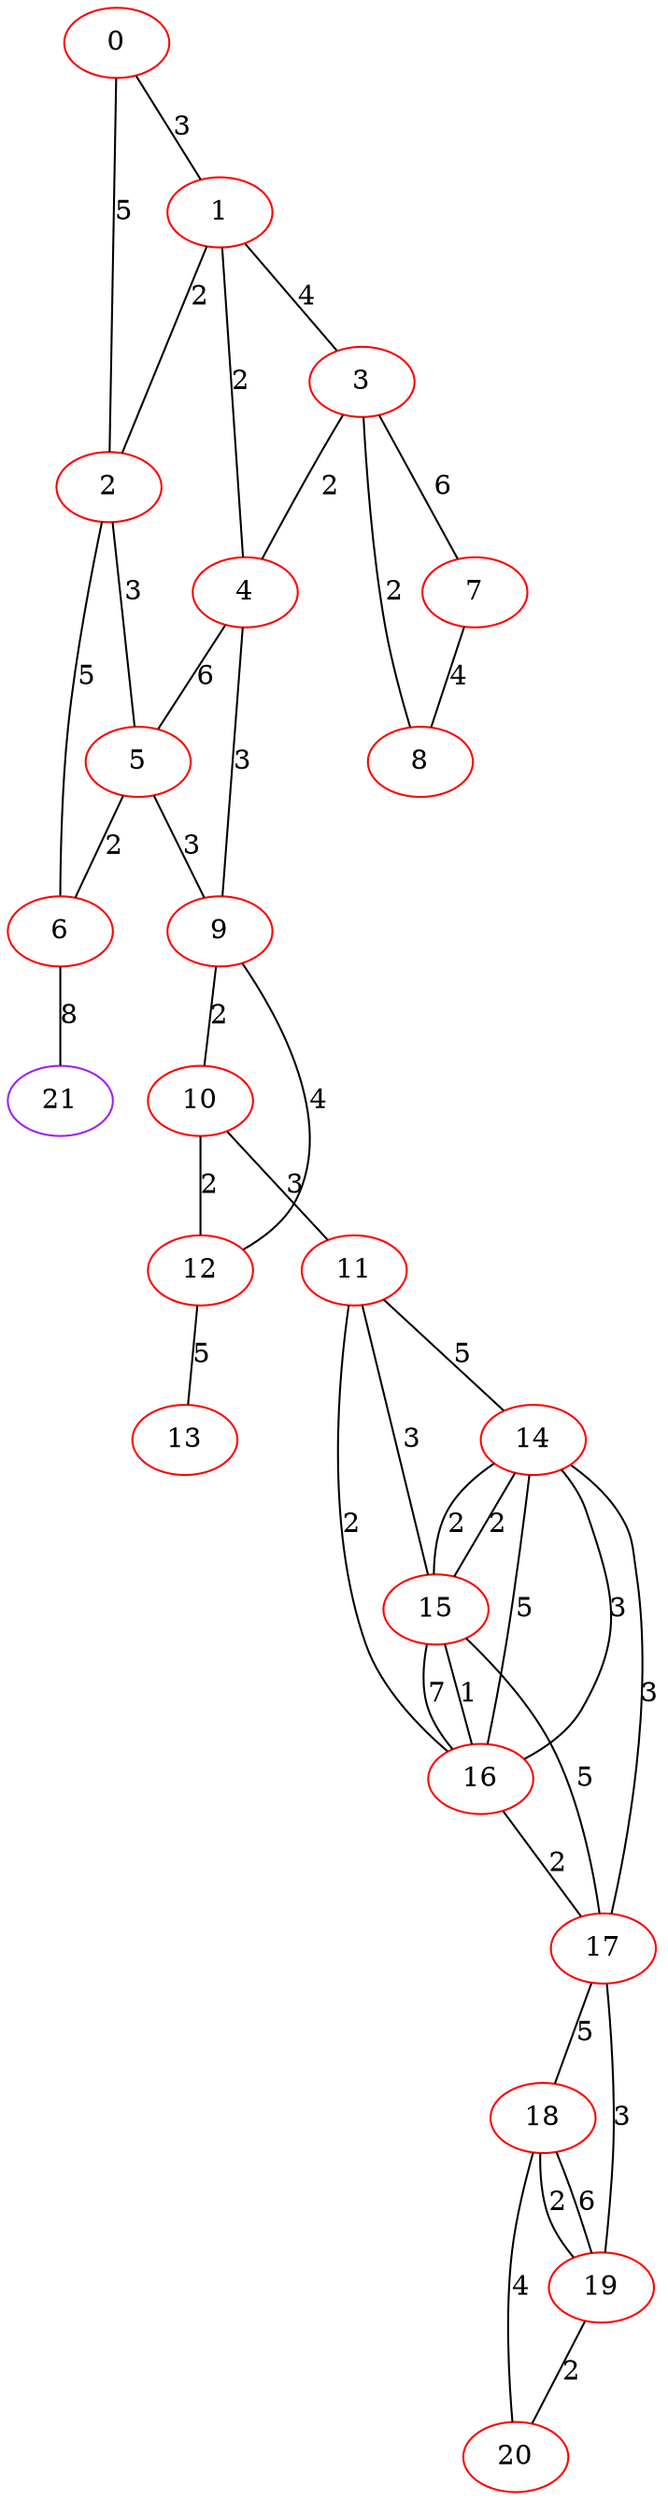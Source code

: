 graph "" {
0 [color=red, weight=1];
1 [color=red, weight=1];
2 [color=red, weight=1];
3 [color=red, weight=1];
4 [color=red, weight=1];
5 [color=red, weight=1];
6 [color=red, weight=1];
7 [color=red, weight=1];
8 [color=red, weight=1];
9 [color=red, weight=1];
10 [color=red, weight=1];
11 [color=red, weight=1];
12 [color=red, weight=1];
13 [color=red, weight=1];
14 [color=red, weight=1];
15 [color=red, weight=1];
16 [color=red, weight=1];
17 [color=red, weight=1];
18 [color=red, weight=1];
19 [color=red, weight=1];
20 [color=red, weight=1];
21 [color=purple, weight=4];
0 -- 1  [key=0, label=3];
0 -- 2  [key=0, label=5];
1 -- 2  [key=0, label=2];
1 -- 3  [key=0, label=4];
1 -- 4  [key=0, label=2];
2 -- 5  [key=0, label=3];
2 -- 6  [key=0, label=5];
3 -- 8  [key=0, label=2];
3 -- 4  [key=0, label=2];
3 -- 7  [key=0, label=6];
4 -- 5  [key=0, label=6];
4 -- 9  [key=0, label=3];
5 -- 9  [key=0, label=3];
5 -- 6  [key=0, label=2];
6 -- 21  [key=0, label=8];
7 -- 8  [key=0, label=4];
9 -- 12  [key=0, label=4];
9 -- 10  [key=0, label=2];
10 -- 11  [key=0, label=3];
10 -- 12  [key=0, label=2];
11 -- 16  [key=0, label=2];
11 -- 14  [key=0, label=5];
11 -- 15  [key=0, label=3];
12 -- 13  [key=0, label=5];
14 -- 16  [key=0, label=3];
14 -- 16  [key=1, label=5];
14 -- 17  [key=0, label=3];
14 -- 15  [key=0, label=2];
14 -- 15  [key=1, label=2];
15 -- 16  [key=0, label=1];
15 -- 16  [key=1, label=7];
15 -- 17  [key=0, label=5];
16 -- 17  [key=0, label=2];
17 -- 18  [key=0, label=5];
17 -- 19  [key=0, label=3];
18 -- 19  [key=0, label=6];
18 -- 19  [key=1, label=2];
18 -- 20  [key=0, label=4];
19 -- 20  [key=0, label=2];
}
